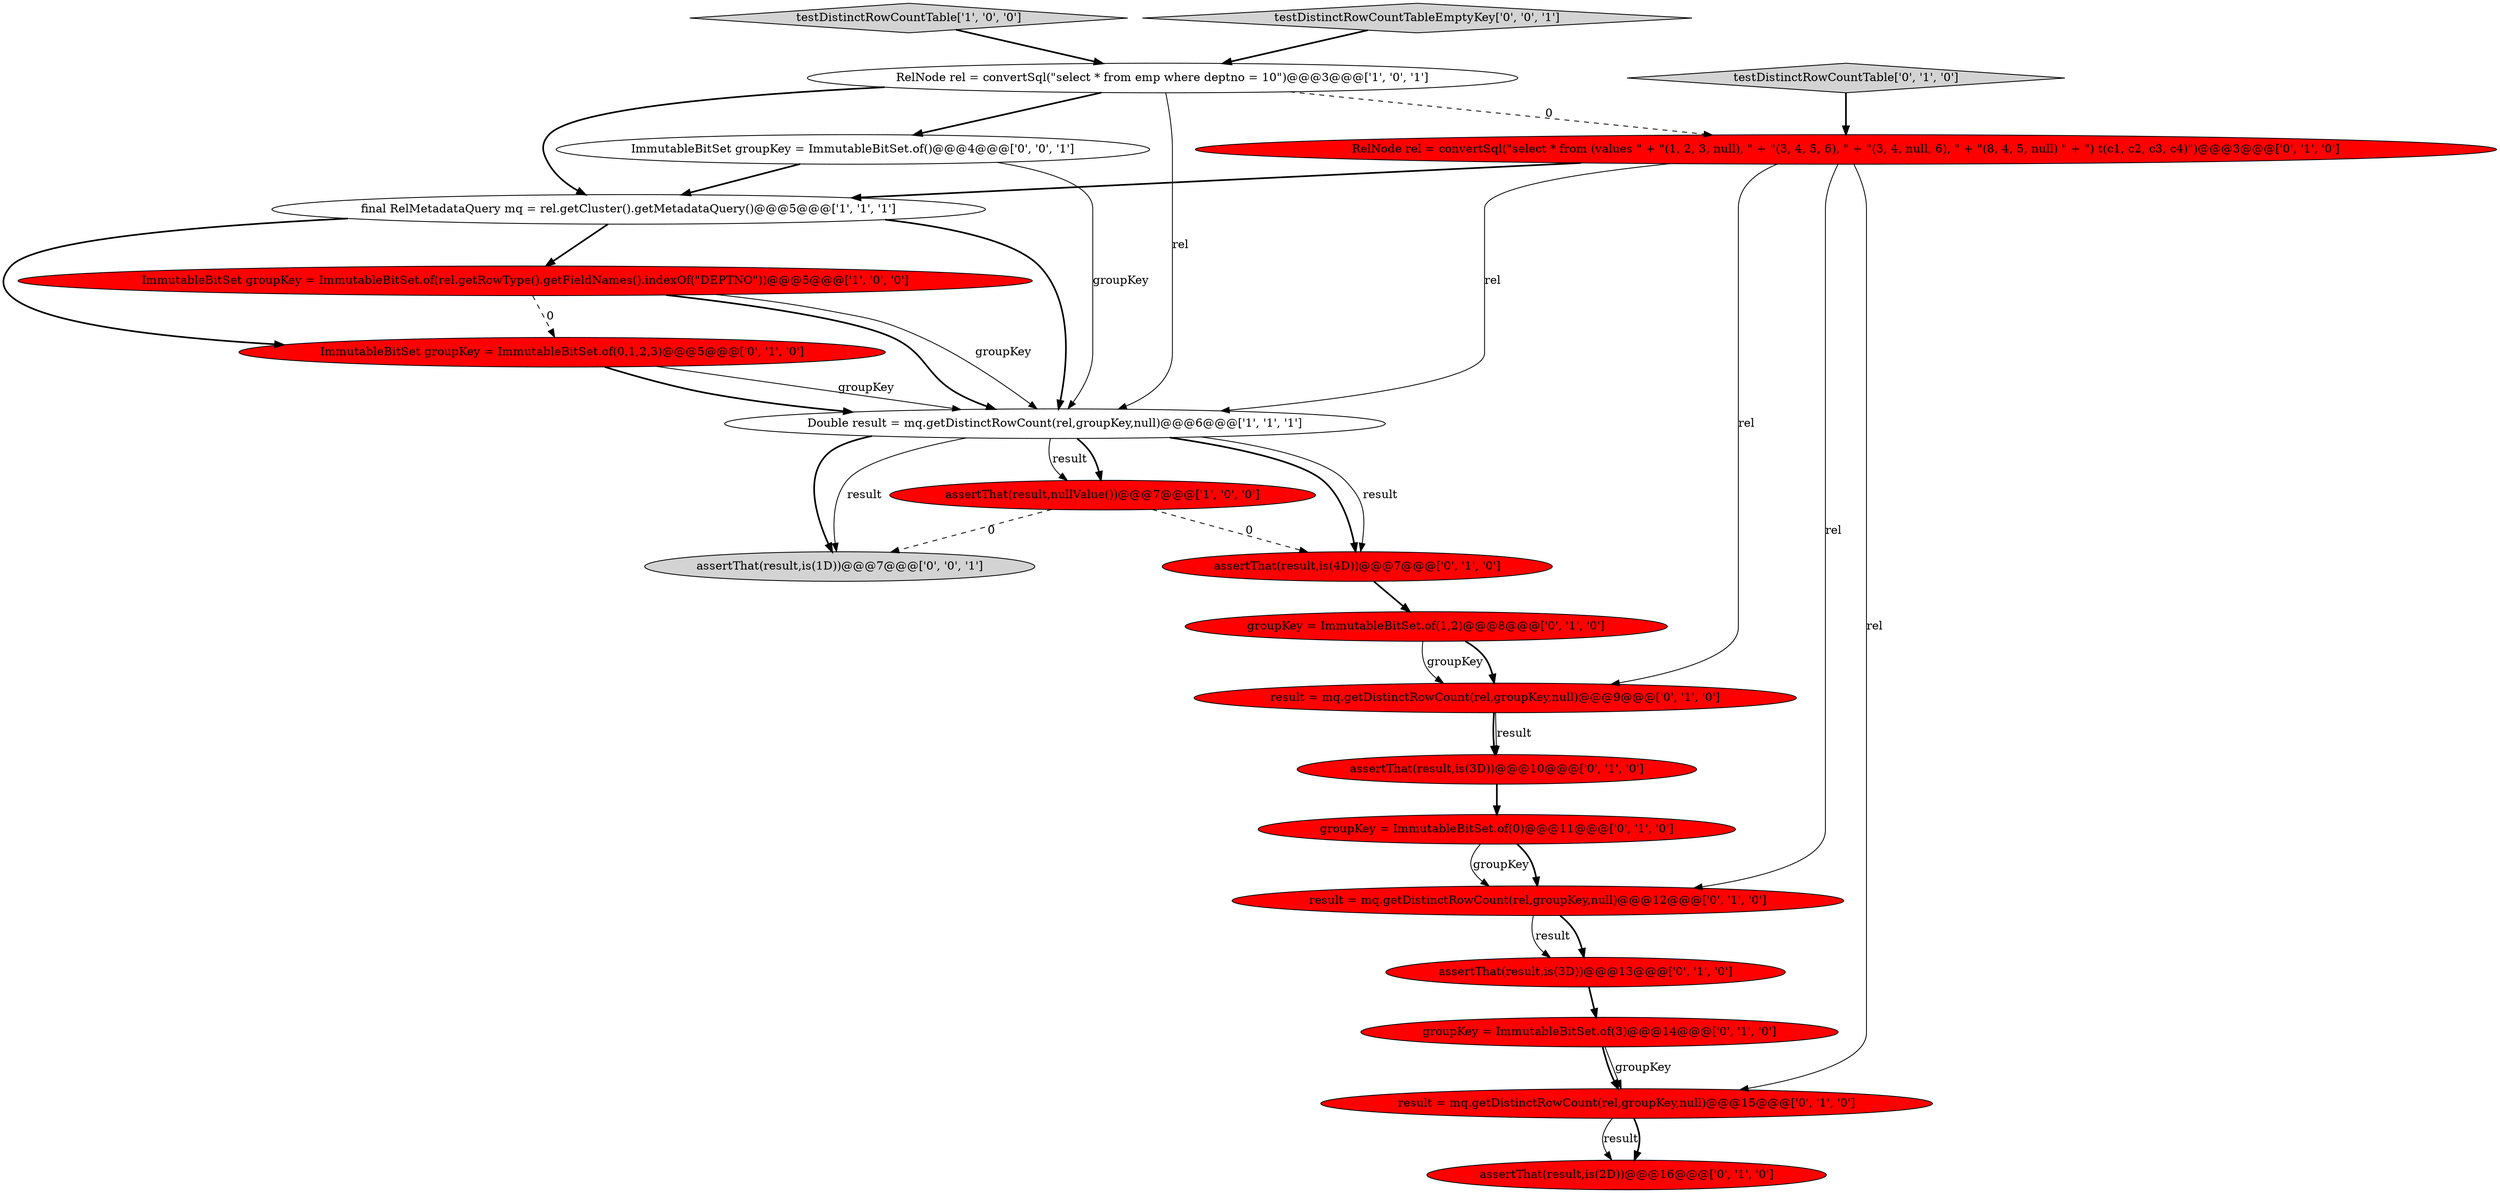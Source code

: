 digraph {
12 [style = filled, label = "groupKey = ImmutableBitSet.of(3)@@@14@@@['0', '1', '0']", fillcolor = red, shape = ellipse image = "AAA1AAABBB2BBB"];
16 [style = filled, label = "RelNode rel = convertSql(\"select * from (values \" + \"(1, 2, 3, null), \" + \"(3, 4, 5, 6), \" + \"(3, 4, null, 6), \" + \"(8, 4, 5, null) \" + \") t(c1, c2, c3, c4)\")@@@3@@@['0', '1', '0']", fillcolor = red, shape = ellipse image = "AAA1AAABBB2BBB"];
15 [style = filled, label = "testDistinctRowCountTable['0', '1', '0']", fillcolor = lightgray, shape = diamond image = "AAA0AAABBB2BBB"];
7 [style = filled, label = "ImmutableBitSet groupKey = ImmutableBitSet.of(0,1,2,3)@@@5@@@['0', '1', '0']", fillcolor = red, shape = ellipse image = "AAA1AAABBB2BBB"];
14 [style = filled, label = "result = mq.getDistinctRowCount(rel,groupKey,null)@@@9@@@['0', '1', '0']", fillcolor = red, shape = ellipse image = "AAA1AAABBB2BBB"];
0 [style = filled, label = "testDistinctRowCountTable['1', '0', '0']", fillcolor = lightgray, shape = diamond image = "AAA0AAABBB1BBB"];
2 [style = filled, label = "final RelMetadataQuery mq = rel.getCluster().getMetadataQuery()@@@5@@@['1', '1', '1']", fillcolor = white, shape = ellipse image = "AAA0AAABBB1BBB"];
4 [style = filled, label = "Double result = mq.getDistinctRowCount(rel,groupKey,null)@@@6@@@['1', '1', '1']", fillcolor = white, shape = ellipse image = "AAA0AAABBB1BBB"];
3 [style = filled, label = "assertThat(result,nullValue())@@@7@@@['1', '0', '0']", fillcolor = red, shape = ellipse image = "AAA1AAABBB1BBB"];
1 [style = filled, label = "ImmutableBitSet groupKey = ImmutableBitSet.of(rel.getRowType().getFieldNames().indexOf(\"DEPTNO\"))@@@5@@@['1', '0', '0']", fillcolor = red, shape = ellipse image = "AAA1AAABBB1BBB"];
20 [style = filled, label = "ImmutableBitSet groupKey = ImmutableBitSet.of()@@@4@@@['0', '0', '1']", fillcolor = white, shape = ellipse image = "AAA0AAABBB3BBB"];
17 [style = filled, label = "result = mq.getDistinctRowCount(rel,groupKey,null)@@@15@@@['0', '1', '0']", fillcolor = red, shape = ellipse image = "AAA1AAABBB2BBB"];
13 [style = filled, label = "groupKey = ImmutableBitSet.of(1,2)@@@8@@@['0', '1', '0']", fillcolor = red, shape = ellipse image = "AAA1AAABBB2BBB"];
18 [style = filled, label = "assertThat(result,is(4D))@@@7@@@['0', '1', '0']", fillcolor = red, shape = ellipse image = "AAA1AAABBB2BBB"];
11 [style = filled, label = "assertThat(result,is(2D))@@@16@@@['0', '1', '0']", fillcolor = red, shape = ellipse image = "AAA1AAABBB2BBB"];
5 [style = filled, label = "RelNode rel = convertSql(\"select * from emp where deptno = 10\")@@@3@@@['1', '0', '1']", fillcolor = white, shape = ellipse image = "AAA0AAABBB1BBB"];
10 [style = filled, label = "assertThat(result,is(3D))@@@13@@@['0', '1', '0']", fillcolor = red, shape = ellipse image = "AAA1AAABBB2BBB"];
19 [style = filled, label = "assertThat(result,is(1D))@@@7@@@['0', '0', '1']", fillcolor = lightgray, shape = ellipse image = "AAA0AAABBB3BBB"];
8 [style = filled, label = "assertThat(result,is(3D))@@@10@@@['0', '1', '0']", fillcolor = red, shape = ellipse image = "AAA1AAABBB2BBB"];
9 [style = filled, label = "result = mq.getDistinctRowCount(rel,groupKey,null)@@@12@@@['0', '1', '0']", fillcolor = red, shape = ellipse image = "AAA1AAABBB2BBB"];
21 [style = filled, label = "testDistinctRowCountTableEmptyKey['0', '0', '1']", fillcolor = lightgray, shape = diamond image = "AAA0AAABBB3BBB"];
6 [style = filled, label = "groupKey = ImmutableBitSet.of(0)@@@11@@@['0', '1', '0']", fillcolor = red, shape = ellipse image = "AAA1AAABBB2BBB"];
4->3 [style = bold, label=""];
1->4 [style = bold, label=""];
16->14 [style = solid, label="rel"];
5->20 [style = bold, label=""];
2->1 [style = bold, label=""];
3->18 [style = dashed, label="0"];
12->17 [style = bold, label=""];
4->19 [style = bold, label=""];
4->19 [style = solid, label="result"];
4->18 [style = bold, label=""];
8->6 [style = bold, label=""];
7->4 [style = bold, label=""];
9->10 [style = bold, label=""];
20->4 [style = solid, label="groupKey"];
16->2 [style = bold, label=""];
15->16 [style = bold, label=""];
16->17 [style = solid, label="rel"];
2->4 [style = bold, label=""];
16->4 [style = solid, label="rel"];
3->19 [style = dashed, label="0"];
20->2 [style = bold, label=""];
5->16 [style = dashed, label="0"];
21->5 [style = bold, label=""];
5->4 [style = solid, label="rel"];
5->2 [style = bold, label=""];
4->18 [style = solid, label="result"];
7->4 [style = solid, label="groupKey"];
10->12 [style = bold, label=""];
14->8 [style = solid, label="result"];
4->3 [style = solid, label="result"];
13->14 [style = solid, label="groupKey"];
12->17 [style = solid, label="groupKey"];
18->13 [style = bold, label=""];
1->4 [style = solid, label="groupKey"];
16->9 [style = solid, label="rel"];
14->8 [style = bold, label=""];
17->11 [style = solid, label="result"];
2->7 [style = bold, label=""];
6->9 [style = solid, label="groupKey"];
6->9 [style = bold, label=""];
9->10 [style = solid, label="result"];
1->7 [style = dashed, label="0"];
13->14 [style = bold, label=""];
0->5 [style = bold, label=""];
17->11 [style = bold, label=""];
}
